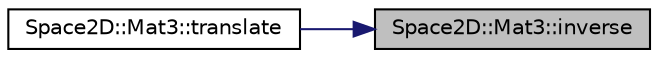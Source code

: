 digraph "Space2D::Mat3::inverse"
{
 // INTERACTIVE_SVG=YES
 // LATEX_PDF_SIZE
  edge [fontname="Helvetica",fontsize="10",labelfontname="Helvetica",labelfontsize="10"];
  node [fontname="Helvetica",fontsize="10",shape=record];
  rankdir="RL";
  Node1 [label="Space2D::Mat3::inverse",height=0.2,width=0.4,color="black", fillcolor="grey75", style="filled", fontcolor="black",tooltip=" "];
  Node1 -> Node2 [dir="back",color="midnightblue",fontsize="10",style="solid",fontname="Helvetica"];
  Node2 [label="Space2D::Mat3::translate",height=0.2,width=0.4,color="black", fillcolor="white", style="filled",URL="$class_space2_d_1_1_mat3.html#ae50dbab48b61ab6f63e2b68ca155701a",tooltip=" "];
}
